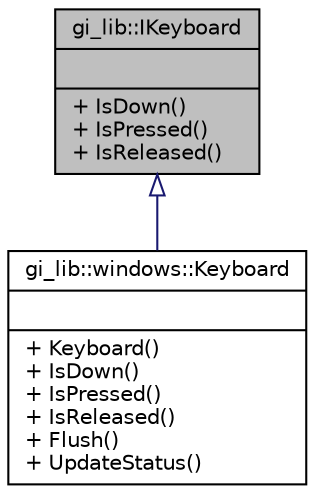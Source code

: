 digraph "gi_lib::IKeyboard"
{
  edge [fontname="Helvetica",fontsize="10",labelfontname="Helvetica",labelfontsize="10"];
  node [fontname="Helvetica",fontsize="10",shape=record];
  Node1 [label="{gi_lib::IKeyboard\n||+ IsDown()\l+ IsPressed()\l+ IsReleased()\l}",height=0.2,width=0.4,color="black", fillcolor="grey75", style="filled", fontcolor="black"];
  Node1 -> Node2 [dir="back",color="midnightblue",fontsize="10",style="solid",arrowtail="onormal",fontname="Helvetica"];
  Node2 [label="{gi_lib::windows::Keyboard\n||+ Keyboard()\l+ IsDown()\l+ IsPressed()\l+ IsReleased()\l+ Flush()\l+ UpdateStatus()\l}",height=0.2,width=0.4,color="black", fillcolor="white", style="filled",URL="$classgi__lib_1_1windows_1_1_keyboard.html",tooltip="Represents the status of the keyboard under windows. "];
}
